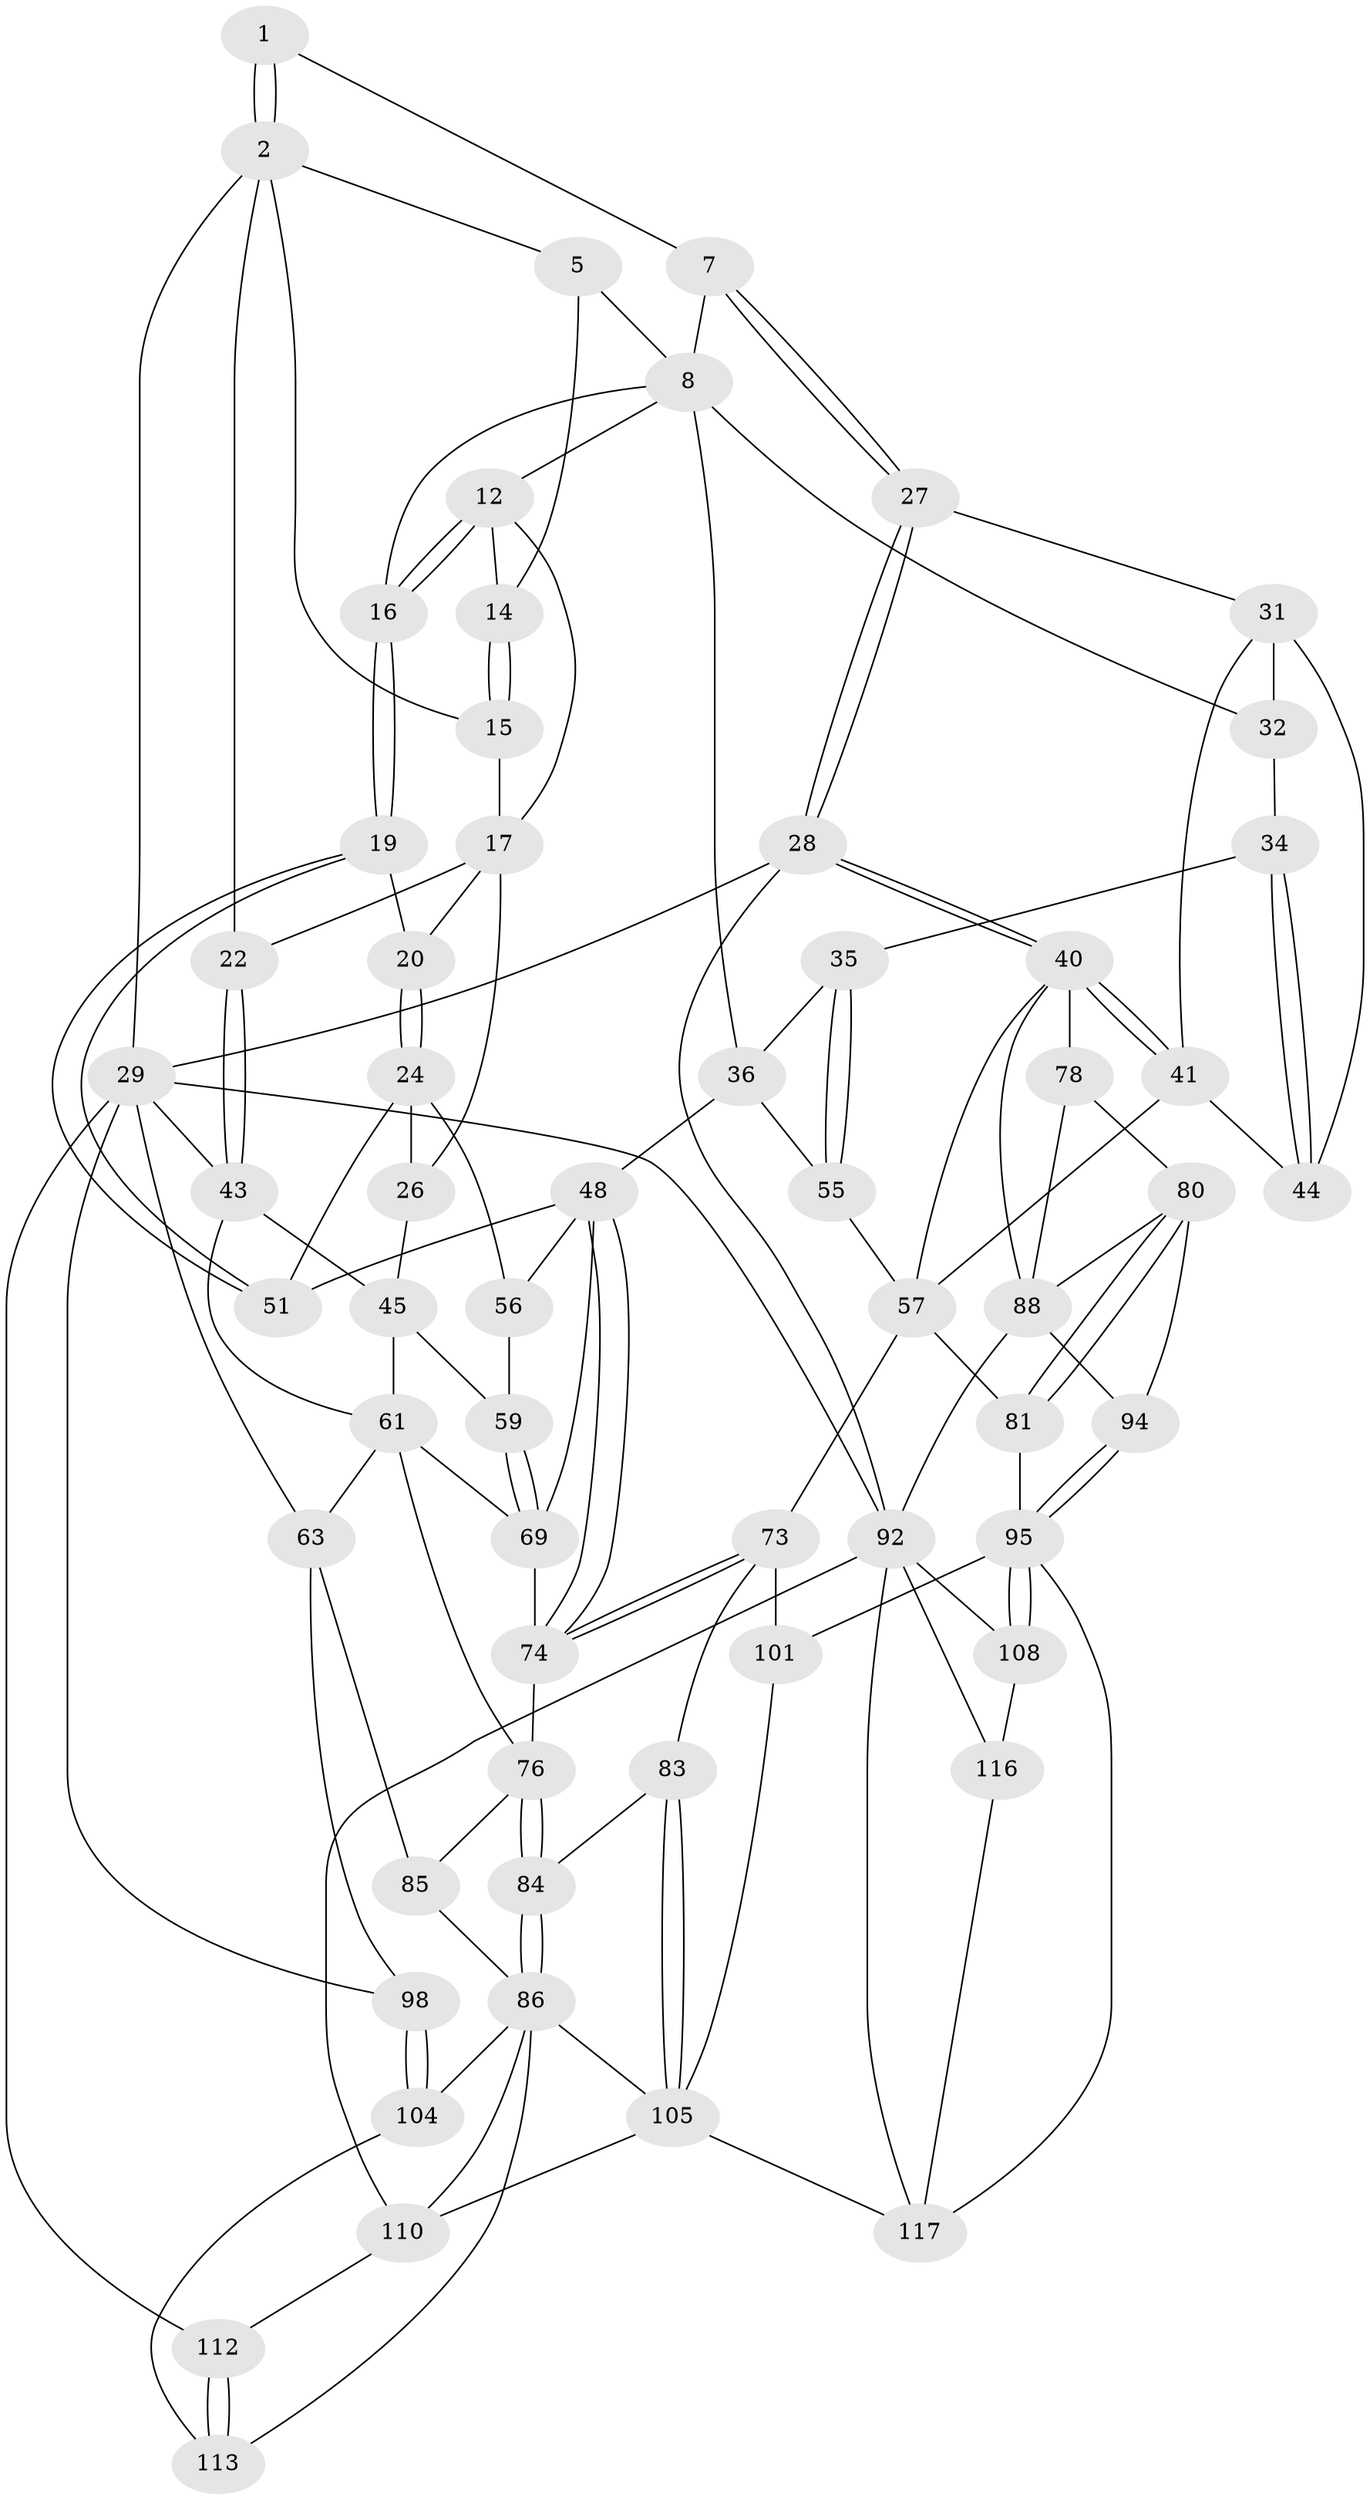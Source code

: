 // original degree distribution, {3: 0.01639344262295082, 6: 0.22131147540983606, 4: 0.23770491803278687, 5: 0.5245901639344263}
// Generated by graph-tools (version 1.1) at 2025/28/03/15/25 16:28:04]
// undirected, 61 vertices, 139 edges
graph export_dot {
graph [start="1"]
  node [color=gray90,style=filled];
  1 [pos="+0.299521016438258+0"];
  2 [pos="+0+0",super="+30+3"];
  5 [pos="+0.2165538453866064+0",super="+6"];
  7 [pos="+0.6948601211977724+0"];
  8 [pos="+0.6882554086641732+0",super="+9"];
  12 [pos="+0.2577467698414281+0.09425850939365552",super="+13"];
  14 [pos="+0.2368267710807933+0.06716264878319021"];
  15 [pos="+0.16387446334567699+0.10699448113991467"];
  16 [pos="+0.35577639298621455+0.16003063341330667"];
  17 [pos="+0.22453584069656782+0.11188632967957256",super="+18"];
  19 [pos="+0.33928473925167907+0.1847013546826864"];
  20 [pos="+0.23599569119892586+0.12565819070321793"];
  22 [pos="+0.04960725688772452+0.16411297111438308",super="+23"];
  24 [pos="+0.2579296347292953+0.2412588094220714",super="+25"];
  26 [pos="+0.18749966215893132+0.2333938876963097"];
  27 [pos="+1+0"];
  28 [pos="+1+0"];
  29 [pos="+0+0",super="+42+99"];
  31 [pos="+0.9362527242469189+0.1114990223464538",super="+37"];
  32 [pos="+0.7119402280553293+0",super="+33"];
  34 [pos="+0.7573584458575713+0.2655780123798738"];
  35 [pos="+0.701223126937496+0.25761647735842835"];
  36 [pos="+0.5454810740945727+0.1384565380425219",super="+47"];
  40 [pos="+1+0.2703816354852882",super="+65"];
  41 [pos="+1+0.24922064503181107",super="+53"];
  43 [pos="+0+0.23339034583570492",super="+46"];
  44 [pos="+0.7741167446818328+0.2875566767173968",super="+52"];
  45 [pos="+0.0006706635272135614+0.2743998693290136",super="+60"];
  48 [pos="+0.4967079646131471+0.3705903367722206",super="+49"];
  51 [pos="+0.335348297140688+0.1920647848080644"];
  55 [pos="+0.5483151166547646+0.3579754180120321"];
  56 [pos="+0.22183259883165746+0.2716995632472303"];
  57 [pos="+0.7417837038075958+0.4200713361947225",super="+58"];
  59 [pos="+0.20036207674394285+0.3516212948416307"];
  61 [pos="+0.07452621482117623+0.41787286327077544",super="+62"];
  63 [pos="+0.0653508895840473+0.5174327529460014",super="+64"];
  69 [pos="+0.20105730441259118+0.36961400679677264",super="+71"];
  73 [pos="+0.5102469836359946+0.5868614405854737",super="+82"];
  74 [pos="+0.4932559874986577+0.49437717254144375",super="+75"];
  76 [pos="+0.31425448461142286+0.5479293578486468",super="+77"];
  78 [pos="+0.8818955999870662+0.5565403954392186",super="+79"];
  80 [pos="+0.8004811041159126+0.5904371933958642",super="+91"];
  81 [pos="+0.7098278149255427+0.67376941768335"];
  83 [pos="+0.4436772098052203+0.6302959071622093"];
  84 [pos="+0.32239602653203137+0.5627483999321152"];
  85 [pos="+0.20839900494112307+0.6644112485087261"];
  86 [pos="+0.23195672076999+0.7163620303973528",super="+87"];
  88 [pos="+1+0.7117463697792675",super="+89"];
  92 [pos="+1+1",super="+93+119"];
  94 [pos="+0.8674545618578117+0.7426818253517409"];
  95 [pos="+0.8428986761518955+0.7724514208821427",super="+96"];
  98 [pos="+0+0.688913230339408"];
  101 [pos="+0.5899898127248719+0.8424923616361737"];
  104 [pos="+0+0.7199616785028016"];
  105 [pos="+0.3750546458691455+0.7435582762347676",super="+106+107"];
  108 [pos="+0.8974790706311584+0.8407485368488056",super="+114"];
  110 [pos="+0.30801694832649174+0.9468236287911028",super="+111"];
  112 [pos="+0.20374990727752712+1"];
  113 [pos="+0.1671880571179181+0.8917095869710817"];
  116 [pos="+0.7797439417776831+0.9178157069619853",super="+120"];
  117 [pos="+0.761133011924472+0.9303582965216807",super="+121"];
  1 -- 2;
  1 -- 2;
  1 -- 7;
  2 -- 29;
  2 -- 5;
  2 -- 15;
  2 -- 22 [weight=2];
  5 -- 14;
  5 -- 8;
  7 -- 8;
  7 -- 27;
  7 -- 27;
  8 -- 32;
  8 -- 16;
  8 -- 36;
  8 -- 12;
  12 -- 16;
  12 -- 16;
  12 -- 17;
  12 -- 14;
  14 -- 15;
  14 -- 15;
  15 -- 17;
  16 -- 19;
  16 -- 19;
  17 -- 20;
  17 -- 26;
  17 -- 22;
  19 -- 20;
  19 -- 51;
  19 -- 51;
  20 -- 24;
  20 -- 24;
  22 -- 43;
  22 -- 43;
  24 -- 51;
  24 -- 56;
  24 -- 26;
  26 -- 45;
  27 -- 28;
  27 -- 28;
  27 -- 31;
  28 -- 29;
  28 -- 40;
  28 -- 40;
  28 -- 92;
  29 -- 43;
  29 -- 112;
  29 -- 98;
  29 -- 92;
  29 -- 63;
  31 -- 32 [weight=2];
  31 -- 41;
  31 -- 44 [weight=2];
  32 -- 34;
  34 -- 35;
  34 -- 44;
  34 -- 44;
  35 -- 36;
  35 -- 55;
  35 -- 55;
  36 -- 48;
  36 -- 55;
  40 -- 41 [weight=2];
  40 -- 41;
  40 -- 88;
  40 -- 78 [weight=2];
  40 -- 57;
  41 -- 57;
  41 -- 44;
  43 -- 61;
  43 -- 45;
  45 -- 61;
  45 -- 59;
  48 -- 74;
  48 -- 74;
  48 -- 56;
  48 -- 51;
  48 -- 69;
  55 -- 57;
  56 -- 59;
  57 -- 81;
  57 -- 73;
  59 -- 69;
  59 -- 69;
  61 -- 69;
  61 -- 76;
  61 -- 63;
  63 -- 85;
  63 -- 98;
  69 -- 74;
  73 -- 74;
  73 -- 74;
  73 -- 83;
  73 -- 101;
  74 -- 76;
  76 -- 84;
  76 -- 84;
  76 -- 85;
  78 -- 80;
  78 -- 88;
  80 -- 81;
  80 -- 81;
  80 -- 88;
  80 -- 94;
  81 -- 95;
  83 -- 84;
  83 -- 105;
  83 -- 105;
  84 -- 86;
  84 -- 86;
  85 -- 86;
  86 -- 105;
  86 -- 113;
  86 -- 104;
  86 -- 110;
  88 -- 92;
  88 -- 94;
  92 -- 108;
  92 -- 117;
  92 -- 110;
  92 -- 116;
  94 -- 95;
  94 -- 95;
  95 -- 108 [weight=2];
  95 -- 108;
  95 -- 117;
  95 -- 101;
  98 -- 104;
  98 -- 104;
  101 -- 105;
  104 -- 113;
  105 -- 110;
  105 -- 117;
  108 -- 116 [weight=2];
  110 -- 112;
  112 -- 113;
  112 -- 113;
  116 -- 117;
}
